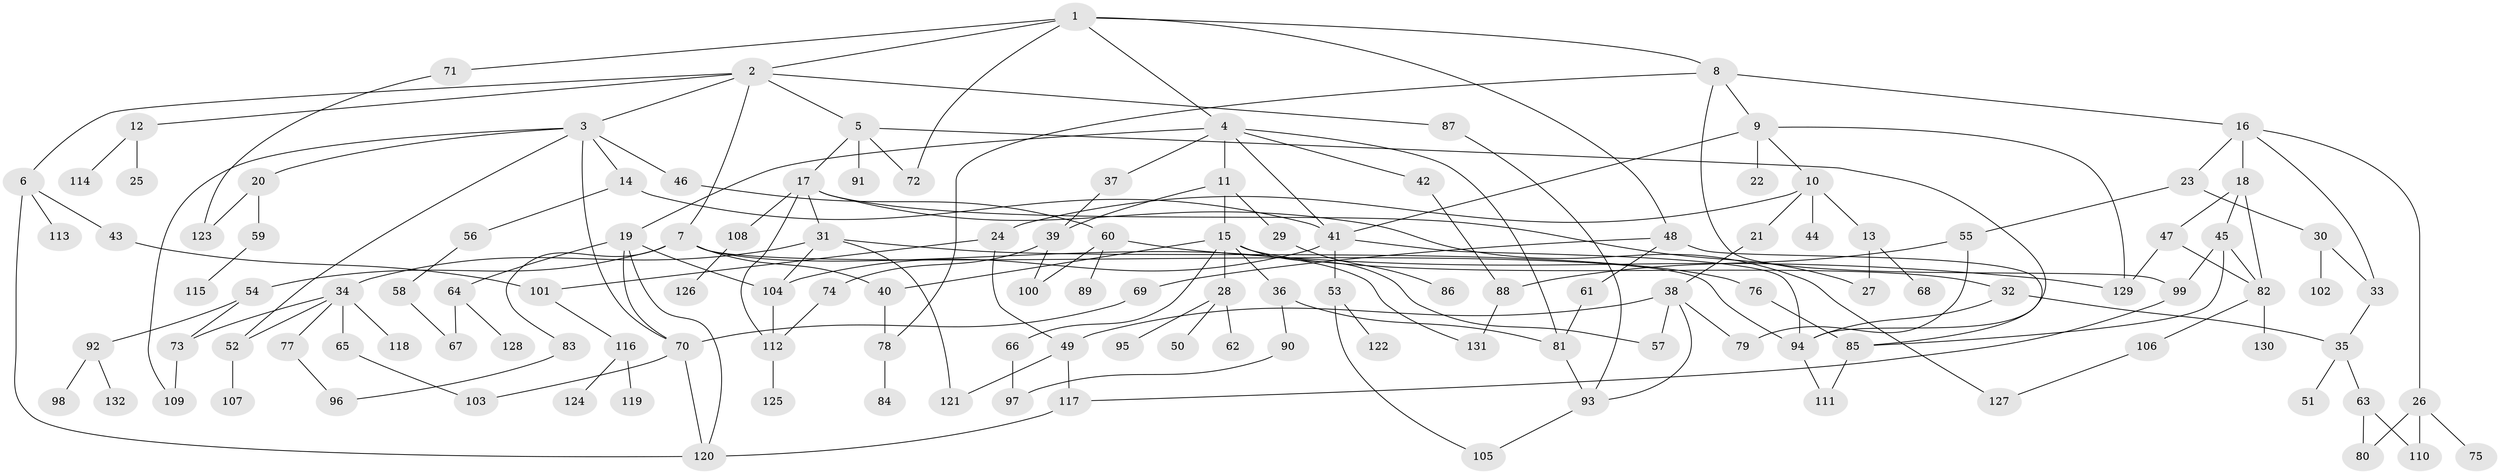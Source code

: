 // coarse degree distribution, {4: 0.06060606060606061, 5: 0.07575757575757576, 1: 0.2727272727272727, 3: 0.07575757575757576, 2: 0.4090909090909091, 8: 0.045454545454545456, 14: 0.015151515151515152, 9: 0.015151515151515152, 10: 0.015151515151515152, 7: 0.015151515151515152}
// Generated by graph-tools (version 1.1) at 2025/45/03/04/25 21:45:33]
// undirected, 132 vertices, 185 edges
graph export_dot {
graph [start="1"]
  node [color=gray90,style=filled];
  1;
  2;
  3;
  4;
  5;
  6;
  7;
  8;
  9;
  10;
  11;
  12;
  13;
  14;
  15;
  16;
  17;
  18;
  19;
  20;
  21;
  22;
  23;
  24;
  25;
  26;
  27;
  28;
  29;
  30;
  31;
  32;
  33;
  34;
  35;
  36;
  37;
  38;
  39;
  40;
  41;
  42;
  43;
  44;
  45;
  46;
  47;
  48;
  49;
  50;
  51;
  52;
  53;
  54;
  55;
  56;
  57;
  58;
  59;
  60;
  61;
  62;
  63;
  64;
  65;
  66;
  67;
  68;
  69;
  70;
  71;
  72;
  73;
  74;
  75;
  76;
  77;
  78;
  79;
  80;
  81;
  82;
  83;
  84;
  85;
  86;
  87;
  88;
  89;
  90;
  91;
  92;
  93;
  94;
  95;
  96;
  97;
  98;
  99;
  100;
  101;
  102;
  103;
  104;
  105;
  106;
  107;
  108;
  109;
  110;
  111;
  112;
  113;
  114;
  115;
  116;
  117;
  118;
  119;
  120;
  121;
  122;
  123;
  124;
  125;
  126;
  127;
  128;
  129;
  130;
  131;
  132;
  1 -- 2;
  1 -- 4;
  1 -- 8;
  1 -- 48;
  1 -- 71;
  1 -- 72;
  2 -- 3;
  2 -- 5;
  2 -- 6;
  2 -- 7;
  2 -- 12;
  2 -- 87;
  3 -- 14;
  3 -- 20;
  3 -- 46;
  3 -- 70;
  3 -- 109;
  3 -- 52;
  4 -- 11;
  4 -- 19;
  4 -- 37;
  4 -- 42;
  4 -- 81;
  4 -- 41;
  5 -- 17;
  5 -- 72;
  5 -- 91;
  5 -- 94;
  6 -- 43;
  6 -- 113;
  6 -- 120;
  7 -- 54;
  7 -- 83;
  7 -- 94;
  7 -- 131;
  7 -- 40;
  8 -- 9;
  8 -- 16;
  8 -- 78;
  8 -- 99;
  9 -- 10;
  9 -- 22;
  9 -- 41;
  9 -- 129;
  10 -- 13;
  10 -- 21;
  10 -- 24;
  10 -- 44;
  11 -- 15;
  11 -- 29;
  11 -- 39;
  12 -- 25;
  12 -- 114;
  13 -- 27;
  13 -- 68;
  14 -- 41;
  14 -- 56;
  15 -- 28;
  15 -- 32;
  15 -- 36;
  15 -- 40;
  15 -- 66;
  15 -- 57;
  16 -- 18;
  16 -- 23;
  16 -- 26;
  16 -- 33;
  17 -- 31;
  17 -- 108;
  17 -- 27;
  17 -- 112;
  17 -- 127;
  18 -- 45;
  18 -- 47;
  18 -- 82;
  19 -- 64;
  19 -- 104;
  19 -- 70;
  19 -- 120;
  20 -- 59;
  20 -- 123;
  21 -- 38;
  23 -- 30;
  23 -- 55;
  24 -- 49;
  24 -- 101;
  26 -- 75;
  26 -- 80;
  26 -- 110;
  28 -- 50;
  28 -- 62;
  28 -- 95;
  29 -- 86;
  30 -- 102;
  30 -- 33;
  31 -- 34;
  31 -- 76;
  31 -- 104;
  31 -- 121;
  32 -- 35;
  32 -- 94;
  33 -- 35;
  34 -- 52;
  34 -- 65;
  34 -- 73;
  34 -- 77;
  34 -- 118;
  35 -- 51;
  35 -- 63;
  36 -- 90;
  36 -- 81;
  37 -- 39;
  38 -- 57;
  38 -- 79;
  38 -- 93;
  38 -- 49;
  39 -- 74;
  39 -- 100;
  40 -- 78;
  41 -- 53;
  41 -- 94;
  41 -- 104;
  42 -- 88;
  43 -- 101;
  45 -- 82;
  45 -- 85;
  45 -- 99;
  46 -- 60;
  47 -- 129;
  47 -- 82;
  48 -- 61;
  48 -- 69;
  48 -- 85;
  49 -- 121;
  49 -- 117;
  52 -- 107;
  53 -- 105;
  53 -- 122;
  54 -- 92;
  54 -- 73;
  55 -- 88;
  55 -- 79;
  56 -- 58;
  58 -- 67;
  59 -- 115;
  60 -- 89;
  60 -- 100;
  60 -- 129;
  61 -- 81;
  63 -- 110;
  63 -- 80;
  64 -- 67;
  64 -- 128;
  65 -- 103;
  66 -- 97;
  69 -- 70;
  70 -- 120;
  70 -- 103;
  71 -- 123;
  73 -- 109;
  74 -- 112;
  76 -- 85;
  77 -- 96;
  78 -- 84;
  81 -- 93;
  82 -- 106;
  82 -- 130;
  83 -- 96;
  85 -- 111;
  87 -- 93;
  88 -- 131;
  90 -- 97;
  92 -- 98;
  92 -- 132;
  93 -- 105;
  94 -- 111;
  99 -- 117;
  101 -- 116;
  104 -- 112;
  106 -- 127;
  108 -- 126;
  112 -- 125;
  116 -- 119;
  116 -- 124;
  117 -- 120;
}
